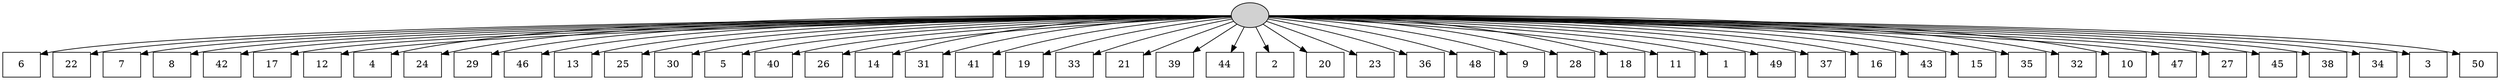 digraph G {
0[style=filled, fillcolor=grey82, label=""];
1[shape=box,style=filled, fillcolor=white,label="6\n"];
2[shape=box,style=filled, fillcolor=white,label="22\n"];
3[shape=box,style=filled, fillcolor=white,label="7\n"];
4[shape=box,style=filled, fillcolor=white,label="8\n"];
5[shape=box,style=filled, fillcolor=white,label="42\n"];
6[shape=box,style=filled, fillcolor=white,label="17\n"];
7[shape=box,style=filled, fillcolor=white,label="12\n"];
8[shape=box,style=filled, fillcolor=white,label="4\n"];
9[shape=box,style=filled, fillcolor=white,label="24\n"];
10[shape=box,style=filled, fillcolor=white,label="29\n"];
11[shape=box,style=filled, fillcolor=white,label="46\n"];
12[shape=box,style=filled, fillcolor=white,label="13\n"];
13[shape=box,style=filled, fillcolor=white,label="25\n"];
14[shape=box,style=filled, fillcolor=white,label="30\n"];
15[shape=box,style=filled, fillcolor=white,label="5\n"];
16[shape=box,style=filled, fillcolor=white,label="40\n"];
17[shape=box,style=filled, fillcolor=white,label="26\n"];
18[shape=box,style=filled, fillcolor=white,label="14\n"];
19[shape=box,style=filled, fillcolor=white,label="31\n"];
20[shape=box,style=filled, fillcolor=white,label="41\n"];
21[shape=box,style=filled, fillcolor=white,label="19\n"];
22[shape=box,style=filled, fillcolor=white,label="33\n"];
23[shape=box,style=filled, fillcolor=white,label="21\n"];
24[shape=box,style=filled, fillcolor=white,label="39\n"];
25[shape=box,style=filled, fillcolor=white,label="44\n"];
26[shape=box,style=filled, fillcolor=white,label="2\n"];
27[shape=box,style=filled, fillcolor=white,label="20\n"];
28[shape=box,style=filled, fillcolor=white,label="23\n"];
29[shape=box,style=filled, fillcolor=white,label="36\n"];
30[shape=box,style=filled, fillcolor=white,label="48\n"];
31[shape=box,style=filled, fillcolor=white,label="9\n"];
32[shape=box,style=filled, fillcolor=white,label="28\n"];
33[shape=box,style=filled, fillcolor=white,label="18\n"];
34[shape=box,style=filled, fillcolor=white,label="11\n"];
35[shape=box,style=filled, fillcolor=white,label="1\n"];
36[shape=box,style=filled, fillcolor=white,label="49\n"];
37[shape=box,style=filled, fillcolor=white,label="37\n"];
38[shape=box,style=filled, fillcolor=white,label="16\n"];
39[shape=box,style=filled, fillcolor=white,label="43\n"];
40[shape=box,style=filled, fillcolor=white,label="15\n"];
41[shape=box,style=filled, fillcolor=white,label="35\n"];
42[shape=box,style=filled, fillcolor=white,label="32\n"];
43[shape=box,style=filled, fillcolor=white,label="10\n"];
44[shape=box,style=filled, fillcolor=white,label="47\n"];
45[shape=box,style=filled, fillcolor=white,label="27\n"];
46[shape=box,style=filled, fillcolor=white,label="45\n"];
47[shape=box,style=filled, fillcolor=white,label="38\n"];
48[shape=box,style=filled, fillcolor=white,label="34\n"];
49[shape=box,style=filled, fillcolor=white,label="3\n"];
50[shape=box,style=filled, fillcolor=white,label="50\n"];
0->1 ;
0->2 ;
0->3 ;
0->4 ;
0->5 ;
0->6 ;
0->7 ;
0->8 ;
0->9 ;
0->10 ;
0->11 ;
0->12 ;
0->13 ;
0->14 ;
0->15 ;
0->16 ;
0->17 ;
0->18 ;
0->19 ;
0->20 ;
0->21 ;
0->22 ;
0->23 ;
0->24 ;
0->25 ;
0->26 ;
0->27 ;
0->28 ;
0->29 ;
0->30 ;
0->31 ;
0->32 ;
0->33 ;
0->34 ;
0->35 ;
0->36 ;
0->37 ;
0->38 ;
0->39 ;
0->40 ;
0->41 ;
0->42 ;
0->43 ;
0->44 ;
0->45 ;
0->46 ;
0->47 ;
0->48 ;
0->49 ;
0->50 ;
}
